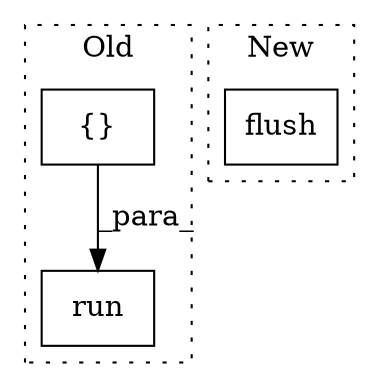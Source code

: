 digraph G {
subgraph cluster0 {
1 [label="run" a="32" s="6589,6664" l="4,1" shape="box"];
3 [label="{}" a="4" s="6602,6628" l="1,1" shape="box"];
label = "Old";
style="dotted";
}
subgraph cluster1 {
2 [label="flush" a="32" s="4444" l="7" shape="box"];
label = "New";
style="dotted";
}
3 -> 1 [label="_para_"];
}